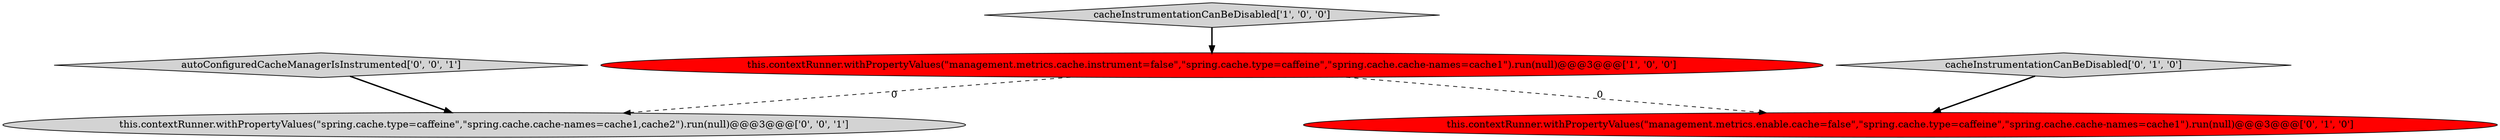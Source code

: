 digraph {
0 [style = filled, label = "this.contextRunner.withPropertyValues(\"management.metrics.cache.instrument=false\",\"spring.cache.type=caffeine\",\"spring.cache.cache-names=cache1\").run(null)@@@3@@@['1', '0', '0']", fillcolor = red, shape = ellipse image = "AAA1AAABBB1BBB"];
1 [style = filled, label = "cacheInstrumentationCanBeDisabled['1', '0', '0']", fillcolor = lightgray, shape = diamond image = "AAA0AAABBB1BBB"];
4 [style = filled, label = "this.contextRunner.withPropertyValues(\"spring.cache.type=caffeine\",\"spring.cache.cache-names=cache1,cache2\").run(null)@@@3@@@['0', '0', '1']", fillcolor = lightgray, shape = ellipse image = "AAA0AAABBB3BBB"];
5 [style = filled, label = "autoConfiguredCacheManagerIsInstrumented['0', '0', '1']", fillcolor = lightgray, shape = diamond image = "AAA0AAABBB3BBB"];
2 [style = filled, label = "this.contextRunner.withPropertyValues(\"management.metrics.enable.cache=false\",\"spring.cache.type=caffeine\",\"spring.cache.cache-names=cache1\").run(null)@@@3@@@['0', '1', '0']", fillcolor = red, shape = ellipse image = "AAA1AAABBB2BBB"];
3 [style = filled, label = "cacheInstrumentationCanBeDisabled['0', '1', '0']", fillcolor = lightgray, shape = diamond image = "AAA0AAABBB2BBB"];
0->2 [style = dashed, label="0"];
0->4 [style = dashed, label="0"];
1->0 [style = bold, label=""];
3->2 [style = bold, label=""];
5->4 [style = bold, label=""];
}
